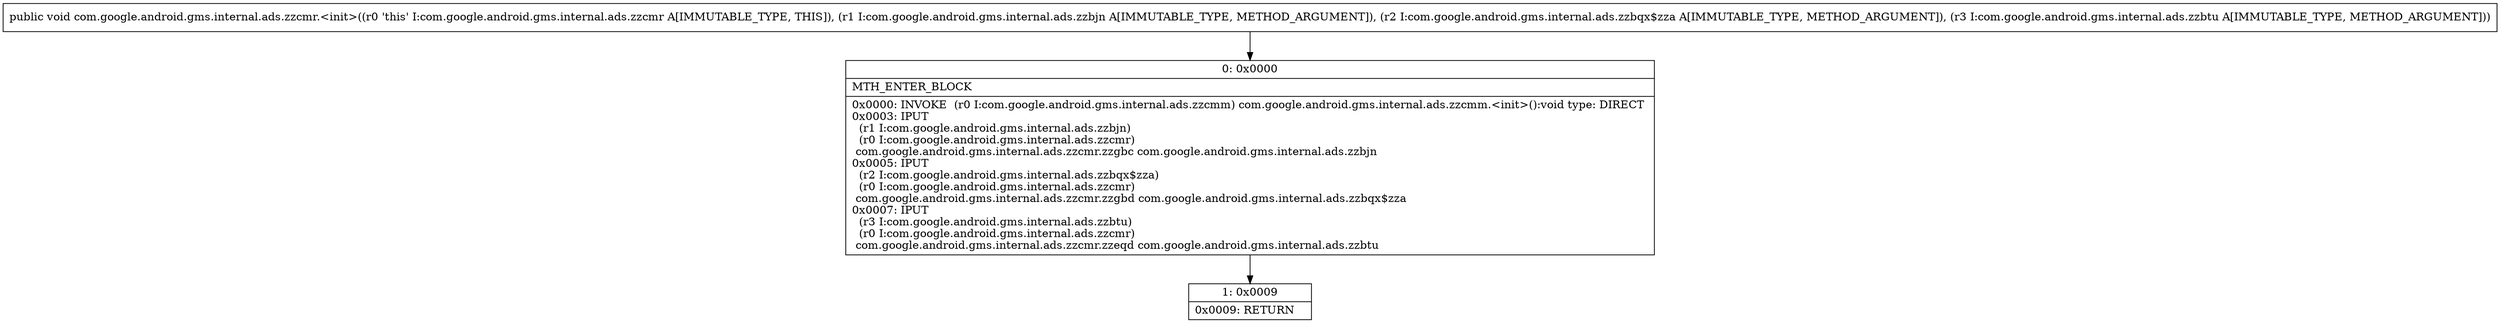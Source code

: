 digraph "CFG forcom.google.android.gms.internal.ads.zzcmr.\<init\>(Lcom\/google\/android\/gms\/internal\/ads\/zzbjn;Lcom\/google\/android\/gms\/internal\/ads\/zzbqx$zza;Lcom\/google\/android\/gms\/internal\/ads\/zzbtu;)V" {
Node_0 [shape=record,label="{0\:\ 0x0000|MTH_ENTER_BLOCK\l|0x0000: INVOKE  (r0 I:com.google.android.gms.internal.ads.zzcmm) com.google.android.gms.internal.ads.zzcmm.\<init\>():void type: DIRECT \l0x0003: IPUT  \l  (r1 I:com.google.android.gms.internal.ads.zzbjn)\l  (r0 I:com.google.android.gms.internal.ads.zzcmr)\l com.google.android.gms.internal.ads.zzcmr.zzgbc com.google.android.gms.internal.ads.zzbjn \l0x0005: IPUT  \l  (r2 I:com.google.android.gms.internal.ads.zzbqx$zza)\l  (r0 I:com.google.android.gms.internal.ads.zzcmr)\l com.google.android.gms.internal.ads.zzcmr.zzgbd com.google.android.gms.internal.ads.zzbqx$zza \l0x0007: IPUT  \l  (r3 I:com.google.android.gms.internal.ads.zzbtu)\l  (r0 I:com.google.android.gms.internal.ads.zzcmr)\l com.google.android.gms.internal.ads.zzcmr.zzeqd com.google.android.gms.internal.ads.zzbtu \l}"];
Node_1 [shape=record,label="{1\:\ 0x0009|0x0009: RETURN   \l}"];
MethodNode[shape=record,label="{public void com.google.android.gms.internal.ads.zzcmr.\<init\>((r0 'this' I:com.google.android.gms.internal.ads.zzcmr A[IMMUTABLE_TYPE, THIS]), (r1 I:com.google.android.gms.internal.ads.zzbjn A[IMMUTABLE_TYPE, METHOD_ARGUMENT]), (r2 I:com.google.android.gms.internal.ads.zzbqx$zza A[IMMUTABLE_TYPE, METHOD_ARGUMENT]), (r3 I:com.google.android.gms.internal.ads.zzbtu A[IMMUTABLE_TYPE, METHOD_ARGUMENT])) }"];
MethodNode -> Node_0;
Node_0 -> Node_1;
}

